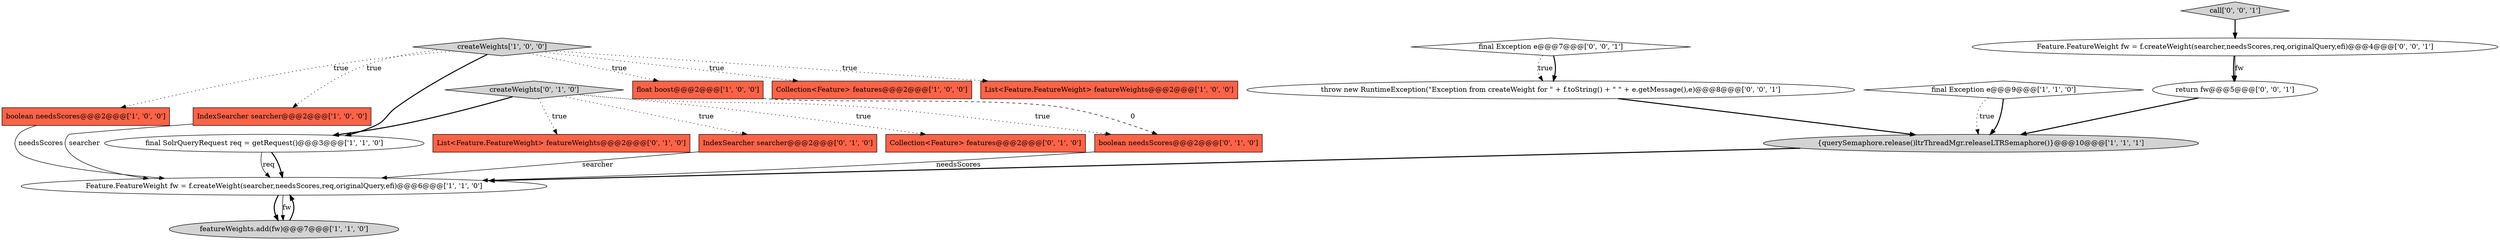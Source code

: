digraph {
1 [style = filled, label = "final SolrQueryRequest req = getRequest()@@@3@@@['1', '1', '0']", fillcolor = white, shape = ellipse image = "AAA0AAABBB1BBB"];
5 [style = filled, label = "createWeights['1', '0', '0']", fillcolor = lightgray, shape = diamond image = "AAA0AAABBB1BBB"];
0 [style = filled, label = "boolean needsScores@@@2@@@['1', '0', '0']", fillcolor = tomato, shape = box image = "AAA0AAABBB1BBB"];
11 [style = filled, label = "createWeights['0', '1', '0']", fillcolor = lightgray, shape = diamond image = "AAA0AAABBB2BBB"];
19 [style = filled, label = "throw new RuntimeException(\"Exception from createWeight for \" + f.toString() + \" \" + e.getMessage(),e)@@@8@@@['0', '0', '1']", fillcolor = white, shape = ellipse image = "AAA0AAABBB3BBB"];
8 [style = filled, label = "IndexSearcher searcher@@@2@@@['1', '0', '0']", fillcolor = tomato, shape = box image = "AAA0AAABBB1BBB"];
20 [style = filled, label = "Feature.FeatureWeight fw = f.createWeight(searcher,needsScores,req,originalQuery,efi)@@@4@@@['0', '0', '1']", fillcolor = white, shape = ellipse image = "AAA0AAABBB3BBB"];
2 [style = filled, label = "final Exception e@@@9@@@['1', '1', '0']", fillcolor = white, shape = diamond image = "AAA0AAABBB1BBB"];
15 [style = filled, label = "boolean needsScores@@@2@@@['0', '1', '0']", fillcolor = tomato, shape = box image = "AAA1AAABBB2BBB"];
16 [style = filled, label = "return fw@@@5@@@['0', '0', '1']", fillcolor = white, shape = ellipse image = "AAA0AAABBB3BBB"];
3 [style = filled, label = "Feature.FeatureWeight fw = f.createWeight(searcher,needsScores,req,originalQuery,efi)@@@6@@@['1', '1', '0']", fillcolor = white, shape = ellipse image = "AAA0AAABBB1BBB"];
14 [style = filled, label = "IndexSearcher searcher@@@2@@@['0', '1', '0']", fillcolor = tomato, shape = box image = "AAA0AAABBB2BBB"];
10 [style = filled, label = "float boost@@@2@@@['1', '0', '0']", fillcolor = tomato, shape = box image = "AAA1AAABBB1BBB"];
12 [style = filled, label = "Collection<Feature> features@@@2@@@['0', '1', '0']", fillcolor = tomato, shape = box image = "AAA0AAABBB2BBB"];
6 [style = filled, label = "Collection<Feature> features@@@2@@@['1', '0', '0']", fillcolor = tomato, shape = box image = "AAA0AAABBB1BBB"];
13 [style = filled, label = "List<Feature.FeatureWeight> featureWeights@@@2@@@['0', '1', '0']", fillcolor = tomato, shape = box image = "AAA0AAABBB2BBB"];
7 [style = filled, label = "featureWeights.add(fw)@@@7@@@['1', '1', '0']", fillcolor = lightgray, shape = ellipse image = "AAA0AAABBB1BBB"];
18 [style = filled, label = "final Exception e@@@7@@@['0', '0', '1']", fillcolor = white, shape = diamond image = "AAA0AAABBB3BBB"];
4 [style = filled, label = "List<Feature.FeatureWeight> featureWeights@@@2@@@['1', '0', '0']", fillcolor = tomato, shape = box image = "AAA0AAABBB1BBB"];
9 [style = filled, label = "{querySemaphore.release()ltrThreadMgr.releaseLTRSemaphore()}@@@10@@@['1', '1', '1']", fillcolor = lightgray, shape = ellipse image = "AAA0AAABBB1BBB"];
17 [style = filled, label = "call['0', '0', '1']", fillcolor = lightgray, shape = diamond image = "AAA0AAABBB3BBB"];
10->15 [style = dashed, label="0"];
15->3 [style = solid, label="needsScores"];
11->1 [style = bold, label=""];
5->10 [style = dotted, label="true"];
11->12 [style = dotted, label="true"];
11->14 [style = dotted, label="true"];
1->3 [style = bold, label=""];
18->19 [style = bold, label=""];
5->6 [style = dotted, label="true"];
18->19 [style = dotted, label="true"];
5->0 [style = dotted, label="true"];
2->9 [style = bold, label=""];
11->13 [style = dotted, label="true"];
7->3 [style = bold, label=""];
5->4 [style = dotted, label="true"];
5->1 [style = bold, label=""];
0->3 [style = solid, label="needsScores"];
8->3 [style = solid, label="searcher"];
20->16 [style = bold, label=""];
2->9 [style = dotted, label="true"];
3->7 [style = bold, label=""];
19->9 [style = bold, label=""];
20->16 [style = solid, label="fw"];
14->3 [style = solid, label="searcher"];
9->3 [style = bold, label=""];
3->7 [style = solid, label="fw"];
5->8 [style = dotted, label="true"];
11->15 [style = dotted, label="true"];
1->3 [style = solid, label="req"];
16->9 [style = bold, label=""];
17->20 [style = bold, label=""];
}
